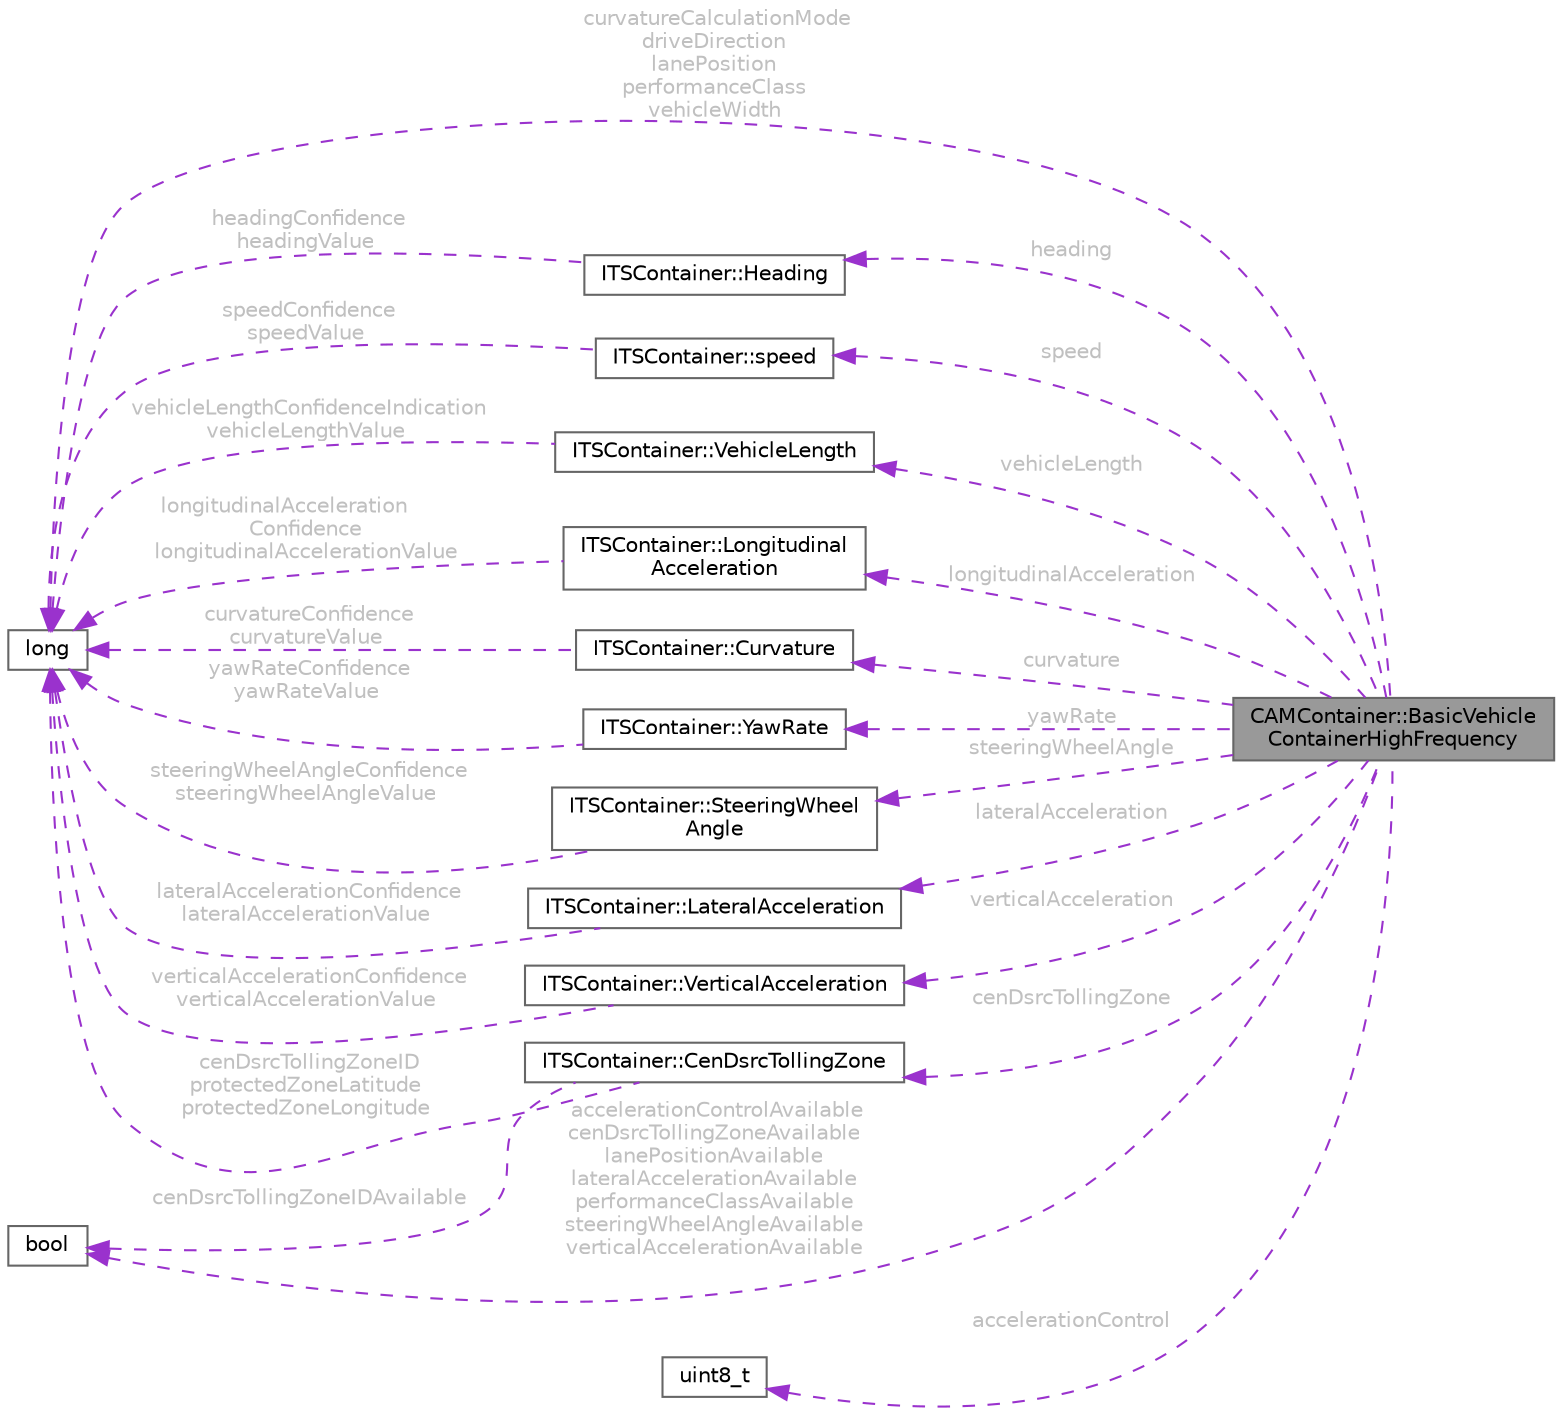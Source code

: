 digraph "CAMContainer::BasicVehicleContainerHighFrequency"
{
 // INTERACTIVE_SVG=YES
 // LATEX_PDF_SIZE
  bgcolor="transparent";
  edge [fontname=Helvetica,fontsize=10,labelfontname=Helvetica,labelfontsize=10];
  node [fontname=Helvetica,fontsize=10,shape=box,height=0.2,width=0.4];
  rankdir="LR";
  Node1 [id="Node000001",label="CAMContainer::BasicVehicle\lContainerHighFrequency",height=0.2,width=0.4,color="gray40", fillcolor="grey60", style="filled", fontcolor="black",tooltip=" "];
  Node2 -> Node1 [id="edge1_Node000001_Node000002",dir="back",color="darkorchid3",style="dashed",tooltip=" ",label=" heading",fontcolor="grey" ];
  Node2 [id="Node000002",label="ITSContainer::Heading",height=0.2,width=0.4,color="gray40", fillcolor="white", style="filled",URL="$de/d41/structITSContainer_1_1Heading.html",tooltip=" "];
  Node3 -> Node2 [id="edge2_Node000002_Node000003",dir="back",color="darkorchid3",style="dashed",tooltip=" ",label=" headingConfidence\nheadingValue",fontcolor="grey" ];
  Node3 [id="Node000003",label="long",height=0.2,width=0.4,color="gray40", fillcolor="white", style="filled",tooltip=" "];
  Node4 -> Node1 [id="edge3_Node000001_Node000004",dir="back",color="darkorchid3",style="dashed",tooltip=" ",label=" speed",fontcolor="grey" ];
  Node4 [id="Node000004",label="ITSContainer::speed",height=0.2,width=0.4,color="gray40", fillcolor="white", style="filled",URL="$d9/d8a/structITSContainer_1_1speed.html",tooltip=" "];
  Node3 -> Node4 [id="edge4_Node000004_Node000003",dir="back",color="darkorchid3",style="dashed",tooltip=" ",label=" speedConfidence\nspeedValue",fontcolor="grey" ];
  Node3 -> Node1 [id="edge5_Node000001_Node000003",dir="back",color="darkorchid3",style="dashed",tooltip=" ",label=" curvatureCalculationMode\ndriveDirection\nlanePosition\nperformanceClass\nvehicleWidth",fontcolor="grey" ];
  Node5 -> Node1 [id="edge6_Node000001_Node000005",dir="back",color="darkorchid3",style="dashed",tooltip=" ",label=" vehicleLength",fontcolor="grey" ];
  Node5 [id="Node000005",label="ITSContainer::VehicleLength",height=0.2,width=0.4,color="gray40", fillcolor="white", style="filled",URL="$d4/dff/structITSContainer_1_1VehicleLength.html",tooltip=" "];
  Node3 -> Node5 [id="edge7_Node000005_Node000003",dir="back",color="darkorchid3",style="dashed",tooltip=" ",label=" vehicleLengthConfidenceIndication\nvehicleLengthValue",fontcolor="grey" ];
  Node6 -> Node1 [id="edge8_Node000001_Node000006",dir="back",color="darkorchid3",style="dashed",tooltip=" ",label=" longitudinalAcceleration",fontcolor="grey" ];
  Node6 [id="Node000006",label="ITSContainer::Longitudinal\lAcceleration",height=0.2,width=0.4,color="gray40", fillcolor="white", style="filled",URL="$d5/d45/structITSContainer_1_1LongitudinalAcceleration.html",tooltip=" "];
  Node3 -> Node6 [id="edge9_Node000006_Node000003",dir="back",color="darkorchid3",style="dashed",tooltip=" ",label=" longitudinalAcceleration\lConfidence\nlongitudinalAccelerationValue",fontcolor="grey" ];
  Node7 -> Node1 [id="edge10_Node000001_Node000007",dir="back",color="darkorchid3",style="dashed",tooltip=" ",label=" curvature",fontcolor="grey" ];
  Node7 [id="Node000007",label="ITSContainer::Curvature",height=0.2,width=0.4,color="gray40", fillcolor="white", style="filled",URL="$d1/df4/structITSContainer_1_1Curvature.html",tooltip=" "];
  Node3 -> Node7 [id="edge11_Node000007_Node000003",dir="back",color="darkorchid3",style="dashed",tooltip=" ",label=" curvatureConfidence\ncurvatureValue",fontcolor="grey" ];
  Node8 -> Node1 [id="edge12_Node000001_Node000008",dir="back",color="darkorchid3",style="dashed",tooltip=" ",label=" yawRate",fontcolor="grey" ];
  Node8 [id="Node000008",label="ITSContainer::YawRate",height=0.2,width=0.4,color="gray40", fillcolor="white", style="filled",URL="$d8/db5/structITSContainer_1_1YawRate.html",tooltip=" "];
  Node3 -> Node8 [id="edge13_Node000008_Node000003",dir="back",color="darkorchid3",style="dashed",tooltip=" ",label=" yawRateConfidence\nyawRateValue",fontcolor="grey" ];
  Node9 -> Node1 [id="edge14_Node000001_Node000009",dir="back",color="darkorchid3",style="dashed",tooltip=" ",label=" accelerationControlAvailable\ncenDsrcTollingZoneAvailable\nlanePositionAvailable\nlateralAccelerationAvailable\nperformanceClassAvailable\nsteeringWheelAngleAvailable\nverticalAccelerationAvailable",fontcolor="grey" ];
  Node9 [id="Node000009",label="bool",height=0.2,width=0.4,color="gray40", fillcolor="white", style="filled",tooltip=" "];
  Node10 -> Node1 [id="edge15_Node000001_Node000010",dir="back",color="darkorchid3",style="dashed",tooltip=" ",label=" accelerationControl",fontcolor="grey" ];
  Node10 [id="Node000010",label="uint8_t",height=0.2,width=0.4,color="gray40", fillcolor="white", style="filled",tooltip=" "];
  Node11 -> Node1 [id="edge16_Node000001_Node000011",dir="back",color="darkorchid3",style="dashed",tooltip=" ",label=" steeringWheelAngle",fontcolor="grey" ];
  Node11 [id="Node000011",label="ITSContainer::SteeringWheel\lAngle",height=0.2,width=0.4,color="gray40", fillcolor="white", style="filled",URL="$d5/d42/structITSContainer_1_1SteeringWheelAngle.html",tooltip=" "];
  Node3 -> Node11 [id="edge17_Node000011_Node000003",dir="back",color="darkorchid3",style="dashed",tooltip=" ",label=" steeringWheelAngleConfidence\nsteeringWheelAngleValue",fontcolor="grey" ];
  Node12 -> Node1 [id="edge18_Node000001_Node000012",dir="back",color="darkorchid3",style="dashed",tooltip=" ",label=" lateralAcceleration",fontcolor="grey" ];
  Node12 [id="Node000012",label="ITSContainer::LateralAcceleration",height=0.2,width=0.4,color="gray40", fillcolor="white", style="filled",URL="$d4/d3f/structITSContainer_1_1LateralAcceleration.html",tooltip=" "];
  Node3 -> Node12 [id="edge19_Node000012_Node000003",dir="back",color="darkorchid3",style="dashed",tooltip=" ",label=" lateralAccelerationConfidence\nlateralAccelerationValue",fontcolor="grey" ];
  Node13 -> Node1 [id="edge20_Node000001_Node000013",dir="back",color="darkorchid3",style="dashed",tooltip=" ",label=" verticalAcceleration",fontcolor="grey" ];
  Node13 [id="Node000013",label="ITSContainer::VerticalAcceleration",height=0.2,width=0.4,color="gray40", fillcolor="white", style="filled",URL="$de/d6b/structITSContainer_1_1VerticalAcceleration.html",tooltip=" "];
  Node3 -> Node13 [id="edge21_Node000013_Node000003",dir="back",color="darkorchid3",style="dashed",tooltip=" ",label=" verticalAccelerationConfidence\nverticalAccelerationValue",fontcolor="grey" ];
  Node14 -> Node1 [id="edge22_Node000001_Node000014",dir="back",color="darkorchid3",style="dashed",tooltip=" ",label=" cenDsrcTollingZone",fontcolor="grey" ];
  Node14 [id="Node000014",label="ITSContainer::CenDsrcTollingZone",height=0.2,width=0.4,color="gray40", fillcolor="white", style="filled",URL="$d9/dd6/structITSContainer_1_1CenDsrcTollingZone.html",tooltip=" "];
  Node3 -> Node14 [id="edge23_Node000014_Node000003",dir="back",color="darkorchid3",style="dashed",tooltip=" ",label=" cenDsrcTollingZoneID\nprotectedZoneLatitude\nprotectedZoneLongitude",fontcolor="grey" ];
  Node9 -> Node14 [id="edge24_Node000014_Node000009",dir="back",color="darkorchid3",style="dashed",tooltip=" ",label=" cenDsrcTollingZoneIDAvailable",fontcolor="grey" ];
}
